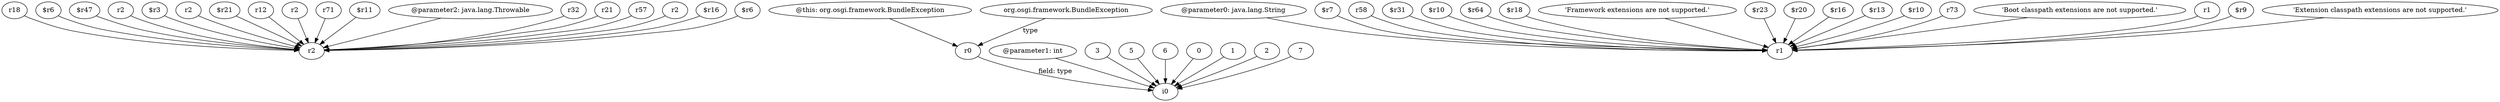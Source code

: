 digraph g {
0[label="r18"]
1[label="r2"]
0->1[label=""]
2[label="@this: org.osgi.framework.BundleException"]
3[label="r0"]
2->3[label=""]
4[label="@parameter0: java.lang.String"]
5[label="r1"]
4->5[label=""]
6[label="$r6"]
6->1[label=""]
7[label="$r7"]
7->5[label=""]
8[label="@parameter1: int"]
9[label="i0"]
8->9[label=""]
10[label="r58"]
10->5[label=""]
11[label="3"]
11->9[label=""]
12[label="$r31"]
12->5[label=""]
13[label="$r10"]
13->5[label=""]
14[label="5"]
14->9[label=""]
15[label="$r64"]
15->5[label=""]
16[label="6"]
16->9[label=""]
3->9[label="field: type"]
17[label="0"]
17->9[label=""]
18[label="org.osgi.framework.BundleException"]
18->3[label="type"]
19[label="$r18"]
19->5[label=""]
20[label="1"]
20->9[label=""]
21[label="2"]
21->9[label=""]
22[label="'Framework extensions are not supported.'"]
22->5[label=""]
23[label="$r23"]
23->5[label=""]
24[label="$r20"]
24->5[label=""]
25[label="$r47"]
25->1[label=""]
26[label="r2"]
26->1[label=""]
27[label="$r3"]
27->1[label=""]
28[label="$r16"]
28->5[label=""]
29[label="r2"]
29->1[label=""]
30[label="$r13"]
30->5[label=""]
31[label="$r21"]
31->1[label=""]
32[label="$r10"]
32->5[label=""]
33[label="r73"]
33->5[label=""]
34[label="'Boot classpath extensions are not supported.'"]
34->5[label=""]
35[label="r12"]
35->1[label=""]
36[label="r2"]
36->1[label=""]
37[label="r71"]
37->1[label=""]
38[label="$r11"]
38->1[label=""]
39[label="7"]
39->9[label=""]
40[label="@parameter2: java.lang.Throwable"]
40->1[label=""]
41[label="r32"]
41->1[label=""]
42[label="r1"]
42->5[label=""]
43[label="$r9"]
43->5[label=""]
44[label="r21"]
44->1[label=""]
45[label="r57"]
45->1[label=""]
46[label="r2"]
46->1[label=""]
47[label="'Extension classpath extensions are not supported.'"]
47->5[label=""]
48[label="$r16"]
48->1[label=""]
49[label="$r6"]
49->1[label=""]
}
